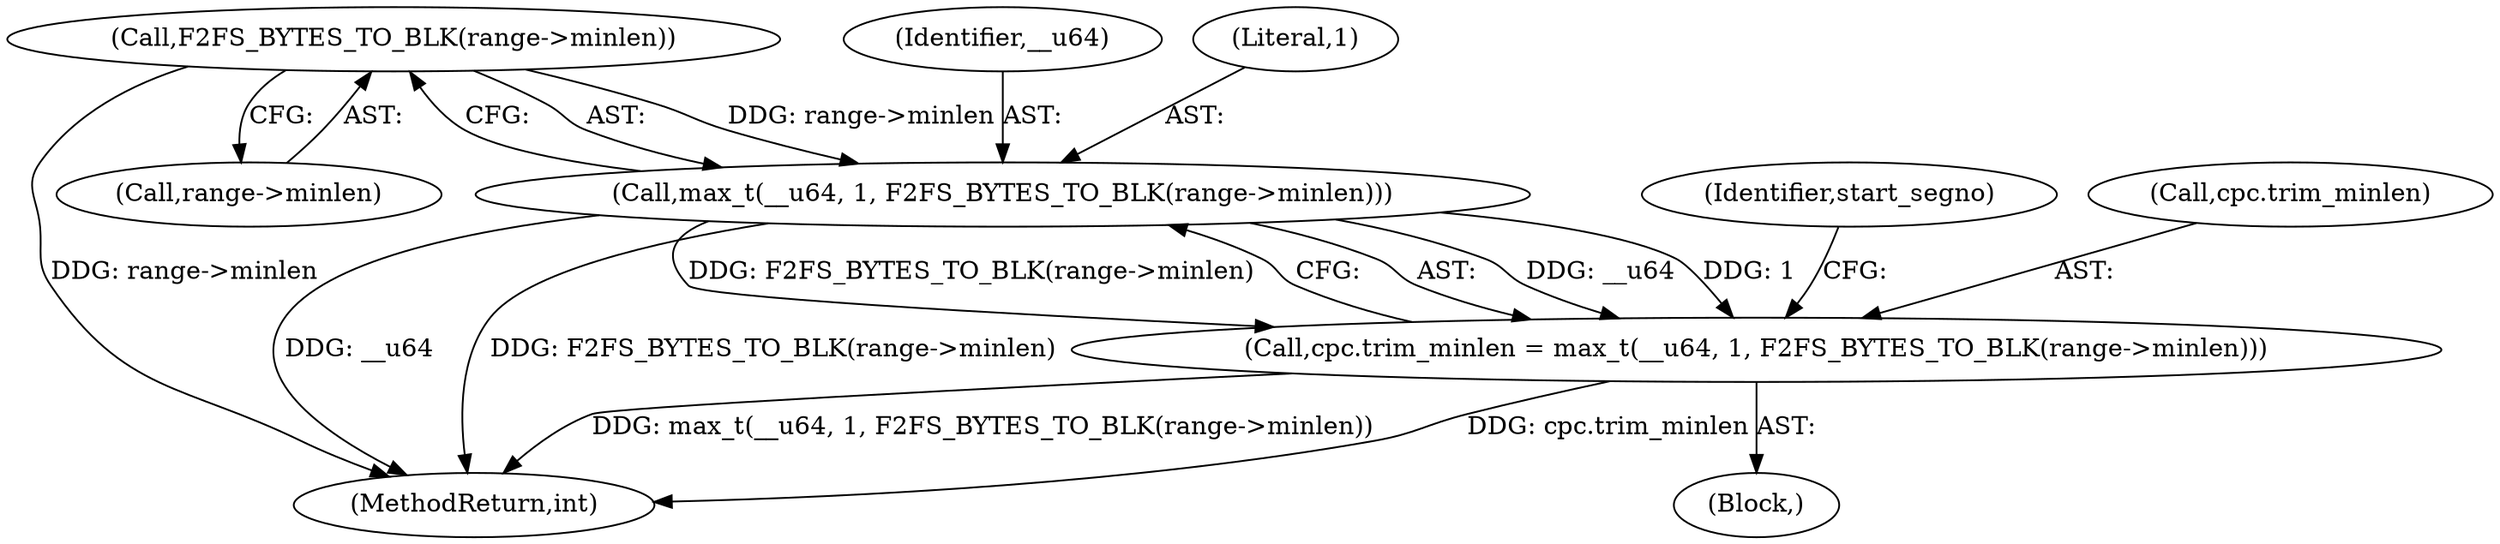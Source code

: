 digraph "0_linux_638164a2718f337ea224b747cf5977ef143166a4@pointer" {
"1000208" [label="(Call,F2FS_BYTES_TO_BLK(range->minlen))"];
"1000205" [label="(Call,max_t(__u64, 1, F2FS_BYTES_TO_BLK(range->minlen)))"];
"1000201" [label="(Call,cpc.trim_minlen = max_t(__u64, 1, F2FS_BYTES_TO_BLK(range->minlen)))"];
"1000214" [label="(Identifier,start_segno)"];
"1000286" [label="(MethodReturn,int)"];
"1000206" [label="(Identifier,__u64)"];
"1000207" [label="(Literal,1)"];
"1000205" [label="(Call,max_t(__u64, 1, F2FS_BYTES_TO_BLK(range->minlen)))"];
"1000208" [label="(Call,F2FS_BYTES_TO_BLK(range->minlen))"];
"1000209" [label="(Call,range->minlen)"];
"1000201" [label="(Call,cpc.trim_minlen = max_t(__u64, 1, F2FS_BYTES_TO_BLK(range->minlen)))"];
"1000202" [label="(Call,cpc.trim_minlen)"];
"1000106" [label="(Block,)"];
"1000208" -> "1000205"  [label="AST: "];
"1000208" -> "1000209"  [label="CFG: "];
"1000209" -> "1000208"  [label="AST: "];
"1000205" -> "1000208"  [label="CFG: "];
"1000208" -> "1000286"  [label="DDG: range->minlen"];
"1000208" -> "1000205"  [label="DDG: range->minlen"];
"1000205" -> "1000201"  [label="AST: "];
"1000206" -> "1000205"  [label="AST: "];
"1000207" -> "1000205"  [label="AST: "];
"1000201" -> "1000205"  [label="CFG: "];
"1000205" -> "1000286"  [label="DDG: __u64"];
"1000205" -> "1000286"  [label="DDG: F2FS_BYTES_TO_BLK(range->minlen)"];
"1000205" -> "1000201"  [label="DDG: __u64"];
"1000205" -> "1000201"  [label="DDG: 1"];
"1000205" -> "1000201"  [label="DDG: F2FS_BYTES_TO_BLK(range->minlen)"];
"1000201" -> "1000106"  [label="AST: "];
"1000202" -> "1000201"  [label="AST: "];
"1000214" -> "1000201"  [label="CFG: "];
"1000201" -> "1000286"  [label="DDG: max_t(__u64, 1, F2FS_BYTES_TO_BLK(range->minlen))"];
"1000201" -> "1000286"  [label="DDG: cpc.trim_minlen"];
}
